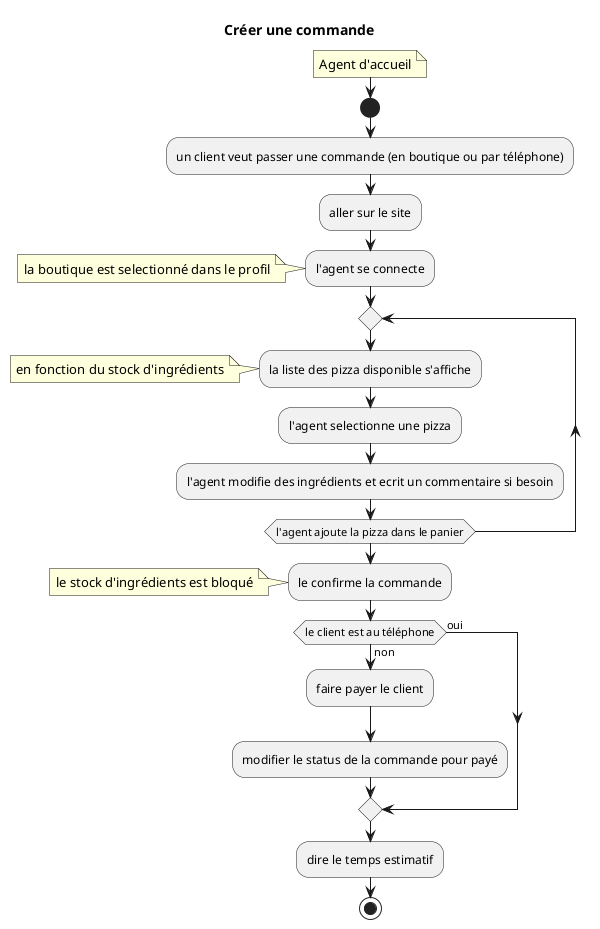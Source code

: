 @startuml 4_Commande_CREATE_CMD_2_ActivityDiagram

title Créer une commande

note: Agent d'accueil

start

:un client veut passer une commande (en boutique ou par téléphone);

:aller sur le site;
:l'agent se connecte;
note: la boutique est selectionné dans le profil
repeat
:la liste des pizza disponible s'affiche;
note : en fonction du stock d'ingrédients
:l'agent selectionne une pizza;
:l'agent modifie des ingrédients et ecrit un commentaire si besoin;
repeat while (l'agent ajoute la pizza dans le panier)
:le confirme la commande;
note: le stock d'ingrédients est bloqué
if (le client est au téléphone) then (oui)
else (non)
    :faire payer le client;
    :modifier le status de la commande pour payé;
endif
:dire le temps estimatif;
stop

@enduml